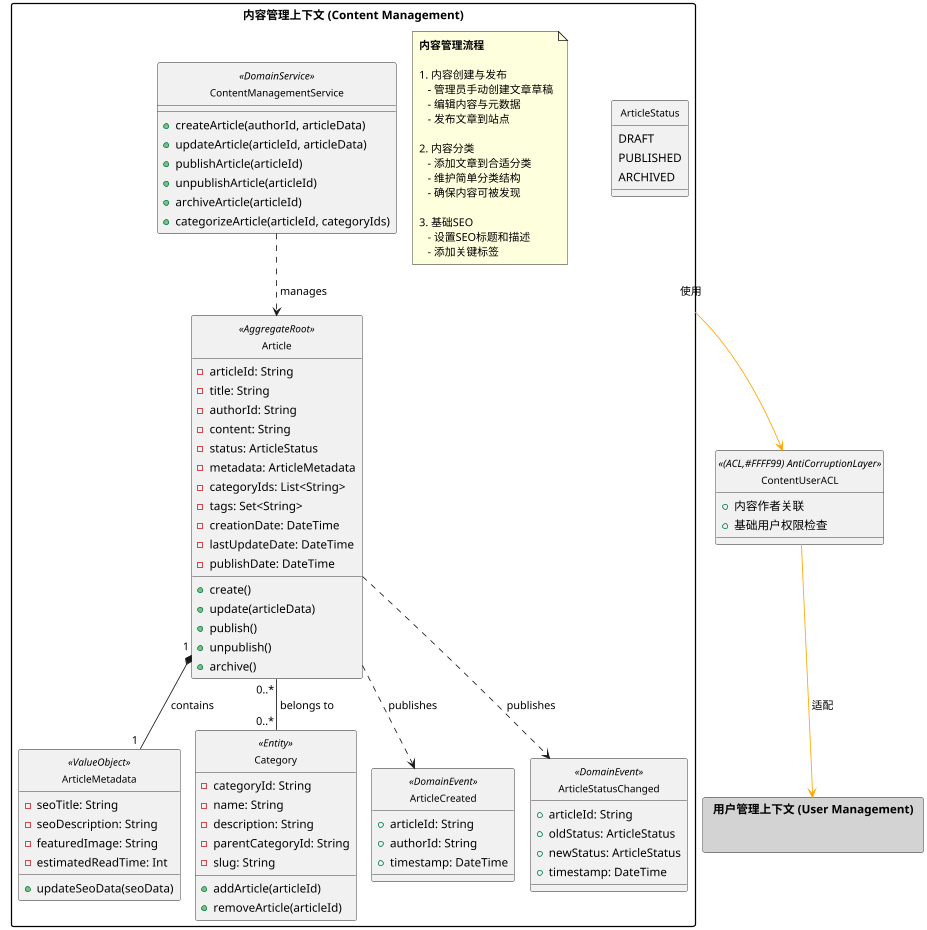 @startuml content-context-diagram
' ========================
' 内容管理上下文领域模型
' ========================

' ========================
' 全局配置
' ========================
scale 0.8
!pragma layout smetana
skinparam dpi 100
skinparam defaultFontName "PingFang SC"
skinparam classFontSize 12
skinparam packageFontSize 14
skinparam linetype ortho
skinparam packageStyle rectangle
skinparam nodesep 60
skinparam ranksep 80
skinparam backgroundColor white
skinparam shadowing false
skinparam padding 2
hide circle
skinparam packageTitleAlignment center

!define AggregateRoot <<(A,#ADD8E6) AggregateRoot>>
!define Entity <<(E,#90EE90) Entity>>
!define ValueObject <<(V,#DDA0DD) ValueObject>>
!define DomainService <<(S,#FFA07A) DomainService>>
!define DomainEvent <<(D,#FFD700) DomainEvent>>
!define ACL <<(ACL,#FFFF99) AntiCorruptionLayer>>

package "内容管理上下文 (Content Management)" {
    class Article AggregateRoot {
        - articleId: String
        - title: String
        - authorId: String
        - content: String
        - status: ArticleStatus
        - metadata: ArticleMetadata
        - categoryIds: List<String>
        - tags: Set<String>
        - creationDate: DateTime
        - lastUpdateDate: DateTime
        - publishDate: DateTime
        + create()
        + update(articleData)
        + publish()
        + unpublish()
        + archive()
    }
    
    enum ArticleStatus {
        DRAFT
        PUBLISHED
        ARCHIVED
    }
    
    class ArticleMetadata ValueObject {
        - seoTitle: String
        - seoDescription: String
        - featuredImage: String
        - estimatedReadTime: Int
        + updateSeoData(seoData)
    }
    
    class Category Entity {
        - categoryId: String
        - name: String
        - description: String
        - parentCategoryId: String
        - slug: String
        + addArticle(articleId)
        + removeArticle(articleId)
    }
    
    class ContentManagementService DomainService {
        + createArticle(authorId, articleData)
        + updateArticle(articleId, articleData)
        + publishArticle(articleId)
        + unpublishArticle(articleId)
        + archiveArticle(articleId)
        + categorizeArticle(articleId, categoryIds)
    }
    
    ' Domain Events
    class ArticleCreated DomainEvent {
        + articleId: String
        + authorId: String
        + timestamp: DateTime
    }
    
    class ArticleStatusChanged DomainEvent {
        + articleId: String
        + oldStatus: ArticleStatus
        + newStatus: ArticleStatus
        + timestamp: DateTime
    }
    
    ' Relationships
    Article "1" *-- "1" ArticleMetadata : contains >
    Article "0..*" -- "0..*" Category : belongs to >
    
    ContentManagementService ..> Article : manages >
    
    Article ..> ArticleCreated : publishes >
    Article ..> ArticleStatusChanged : publishes >

    note as ContentJourneys
      <b>内容管理流程</b>
      
      1. 内容创建与发布
         - 管理员手动创建文章草稿
         - 编辑内容与元数据
         - 发布文章到站点
      
      2. 内容分类
         - 添加文章到合适分类
         - 维护简单分类结构
         - 确保内容可被发现
      
      3. 基础SEO
         - 设置SEO标题和描述
         - 添加关键标签
    endnote
}

' 跨上下文关系与反腐层
package "用户管理上下文 (User Management)" as UM #LightGray {
}

' 内容与用户的反腐层
class ContentUserACL ACL {
    + 内容作者关联
    + 基础用户权限检查
}

' 关系
"内容管理上下文 (Content Management)" -[#orange]-> ContentUserACL : 使用 >
ContentUserACL -[#orange]-> UM : 适配 >

@enduml 